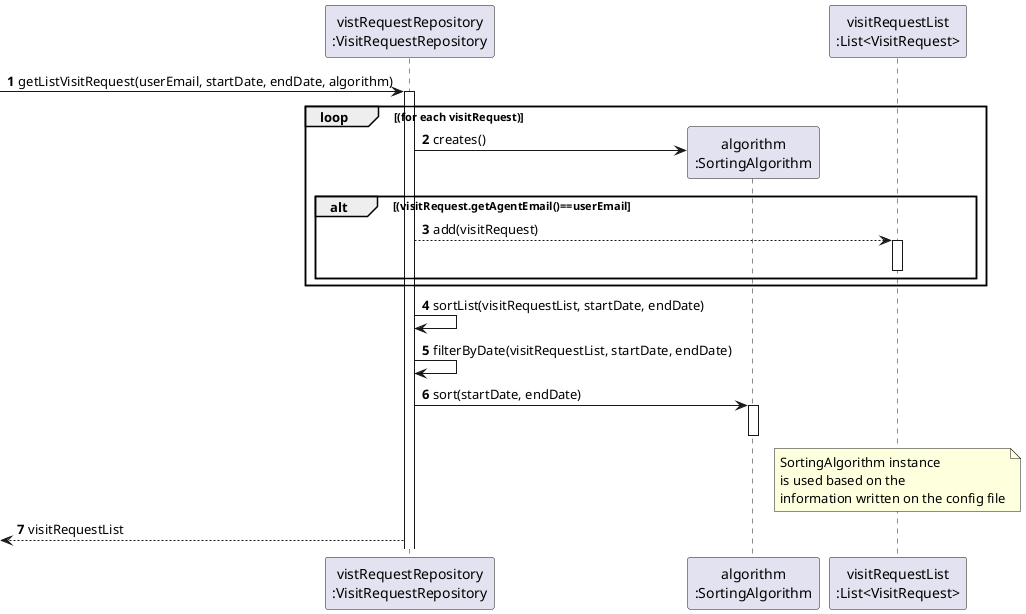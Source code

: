 @startuml
'https://plantuml.com/sequence-diagram

autonumber

participant "vistRequestRepository\n:VisitRequestRepository" as REREPO
participant "algorithm\n:SortingAlgorithm" as ALG
participant "visitRequestList\n:List<VisitRequest>" as REQLIST

-> REREPO :getListVisitRequest(userEmail, startDate, endDate, algorithm)


activate REREPO
loop (for each visitRequest)

REREPO -> ALG** : creates()

alt (visitRequest.getAgentEmail()==userEmail

REREPO --> REQLIST : add(visitRequest)
activate REQLIST
deactivate REQLIST

end

end

REREPO -> REREPO : sortList(visitRequestList, startDate, endDate)

REREPO -> REREPO : filterByDate(visitRequestList, startDate, endDate)

REREPO -> ALG : sort(startDate, endDate)
activate ALG
note over REQLIST
SortingAlgorithm instance
is used based on the
information written on the config file
end note

deactivate ALG

<-- REREPO : visitRequestList
@enduml
